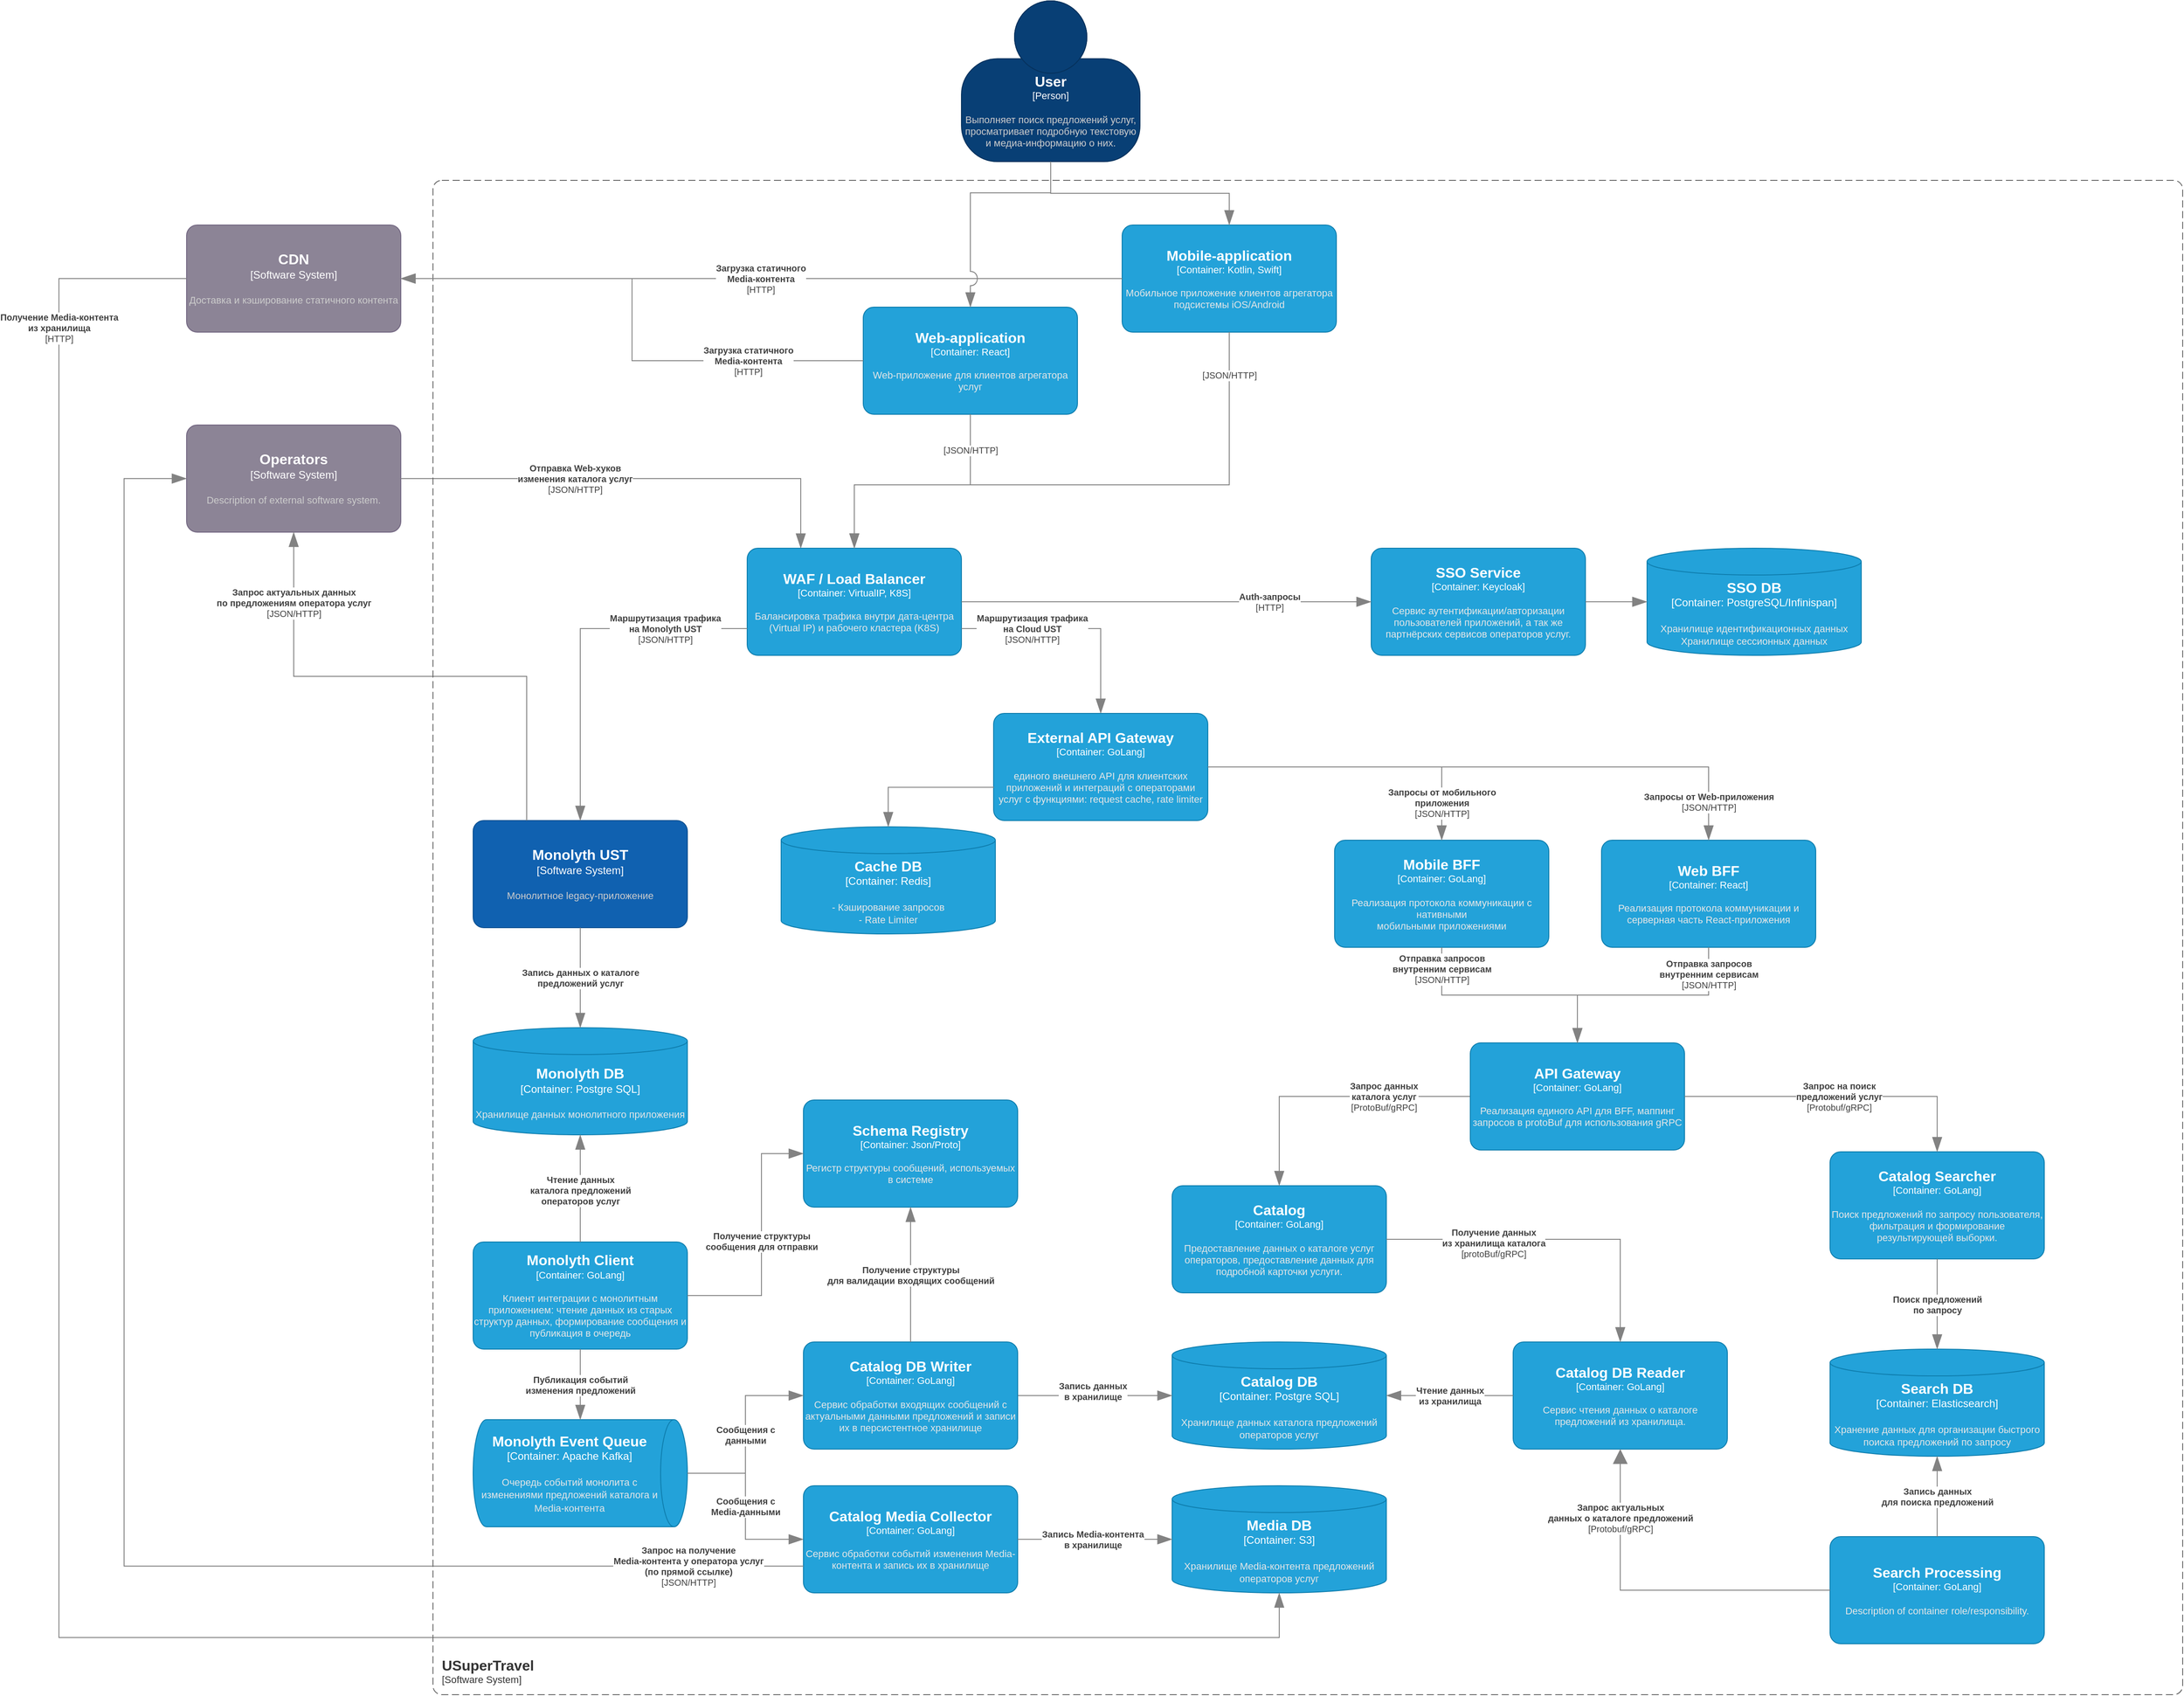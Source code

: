 <mxfile>
    <diagram id="whsvw9BAwa8M8qadcSOC" name="Страница 1">
        <mxGraphModel dx="2598" dy="2382" grid="0" gridSize="10" guides="1" tooltips="1" connect="1" arrows="1" fold="1" page="0" pageScale="1" pageWidth="827" pageHeight="1169" math="0" shadow="0">
            <root>
                <mxCell id="0"/>
                <mxCell id="1" parent="0"/>
                <object placeholders="1" c4Name="Monolyth UST" c4Type="Software System" c4Description="Монолитное legacy-приложение" label="&lt;font style=&quot;font-size: 16px&quot;&gt;&lt;b&gt;%c4Name%&lt;/b&gt;&lt;/font&gt;&lt;div&gt;[%c4Type%]&lt;/div&gt;&lt;br&gt;&lt;div&gt;&lt;font style=&quot;font-size: 11px&quot;&gt;&lt;font color=&quot;#cccccc&quot;&gt;%c4Description%&lt;/font&gt;&lt;/div&gt;" id="2">
                    <mxCell style="rounded=1;whiteSpace=wrap;html=1;labelBackgroundColor=none;fillColor=#1061B0;fontColor=#ffffff;align=center;arcSize=10;strokeColor=#0D5091;metaEdit=1;resizable=0;points=[[0.25,0,0],[0.5,0,0],[0.75,0,0],[1,0.25,0],[1,0.5,0],[1,0.75,0],[0.75,1,0],[0.5,1,0],[0.25,1,0],[0,0.75,0],[0,0.5,0],[0,0.25,0]];" parent="1" vertex="1">
                        <mxGeometry x="143" y="195" width="240" height="120" as="geometry"/>
                    </mxCell>
                </object>
                <object placeholders="1" c4Type="Monolyth DB" c4Container="Container" c4Technology="Postgre SQL" c4Description="Хранилище данных монолитного приложения" label="&lt;font style=&quot;font-size: 16px&quot;&gt;&lt;b&gt;%c4Type%&lt;/b&gt;&lt;/font&gt;&lt;div&gt;[%c4Container%:&amp;nbsp;%c4Technology%]&lt;/div&gt;&lt;br&gt;&lt;div&gt;&lt;font style=&quot;font-size: 11px&quot;&gt;&lt;font color=&quot;#E6E6E6&quot;&gt;%c4Description%&lt;/font&gt;&lt;/div&gt;" id="3">
                    <mxCell style="shape=cylinder3;size=15;whiteSpace=wrap;html=1;boundedLbl=1;rounded=0;labelBackgroundColor=none;fillColor=#23A2D9;fontSize=12;fontColor=#ffffff;align=center;strokeColor=#0E7DAD;metaEdit=1;points=[[0.5,0,0],[1,0.25,0],[1,0.5,0],[1,0.75,0],[0.5,1,0],[0,0.75,0],[0,0.5,0],[0,0.25,0]];resizable=0;" parent="1" vertex="1">
                        <mxGeometry x="143" y="427" width="240" height="120" as="geometry"/>
                    </mxCell>
                </object>
                <object placeholders="1" c4Name="Operators" c4Type="Software System" c4Description="Description of external software system." label="&lt;font style=&quot;font-size: 16px&quot;&gt;&lt;b&gt;%c4Name%&lt;/b&gt;&lt;/font&gt;&lt;div&gt;[%c4Type%]&lt;/div&gt;&lt;br&gt;&lt;div&gt;&lt;font style=&quot;font-size: 11px&quot;&gt;&lt;font color=&quot;#cccccc&quot;&gt;%c4Description%&lt;/font&gt;&lt;/div&gt;" id="4">
                    <mxCell style="rounded=1;whiteSpace=wrap;html=1;labelBackgroundColor=none;fillColor=#8C8496;fontColor=#ffffff;align=center;arcSize=10;strokeColor=#736782;metaEdit=1;resizable=0;points=[[0.25,0,0],[0.5,0,0],[0.75,0,0],[1,0.25,0],[1,0.5,0],[1,0.75,0],[0.75,1,0],[0.5,1,0],[0.25,1,0],[0,0.75,0],[0,0.5,0],[0,0.25,0]];" parent="1" vertex="1">
                        <mxGeometry x="-178" y="-248" width="240" height="120" as="geometry"/>
                    </mxCell>
                </object>
                <object placeholders="1" c4Type="Relationship" c4Technology="JSON/HTTP" c4Description="Запрос актуальных данных&#10;по предложениям оператора услуг" label="&lt;div style=&quot;text-align: left&quot;&gt;&lt;div style=&quot;text-align: center&quot;&gt;&lt;b&gt;%c4Description%&lt;/b&gt;&lt;/div&gt;&lt;div style=&quot;text-align: center&quot;&gt;[%c4Technology%]&lt;/div&gt;&lt;/div&gt;" id="5">
                    <mxCell style="endArrow=blockThin;html=1;fontSize=10;fontColor=#404040;strokeWidth=1;endFill=1;strokeColor=#828282;elbow=vertical;metaEdit=1;endSize=14;startSize=14;jumpStyle=arc;jumpSize=16;rounded=0;edgeStyle=orthogonalEdgeStyle;exitX=0.25;exitY=0;exitDx=0;exitDy=0;exitPerimeter=0;" parent="1" source="2" target="4" edge="1">
                        <mxGeometry x="0.729" width="240" relative="1" as="geometry">
                            <mxPoint x="240" y="-240" as="sourcePoint"/>
                            <mxPoint x="570" y="350" as="targetPoint"/>
                            <mxPoint as="offset"/>
                        </mxGeometry>
                    </mxCell>
                </object>
                <object placeholders="1" c4Type="Relationship" c4Technology="JSON/HTTP" c4Description="Отправка Web-хуков &#10;изменения каталога услуг" label="&lt;div style=&quot;text-align: left&quot;&gt;&lt;div style=&quot;text-align: center&quot;&gt;&lt;b&gt;%c4Description%&lt;/b&gt;&lt;/div&gt;&lt;div style=&quot;text-align: center&quot;&gt;[%c4Technology%]&lt;/div&gt;&lt;/div&gt;" id="6">
                    <mxCell style="endArrow=blockThin;html=1;fontSize=10;fontColor=#404040;strokeWidth=1;endFill=1;strokeColor=#828282;elbow=vertical;metaEdit=1;endSize=14;startSize=14;jumpStyle=arc;jumpSize=16;rounded=0;edgeStyle=orthogonalEdgeStyle;entryX=0.25;entryY=0;entryDx=0;entryDy=0;entryPerimeter=0;" parent="1" source="4" target="12" edge="1">
                        <mxGeometry x="-0.26" width="240" relative="1" as="geometry">
                            <mxPoint x="330" y="350" as="sourcePoint"/>
                            <mxPoint x="570" y="350" as="targetPoint"/>
                            <mxPoint as="offset"/>
                        </mxGeometry>
                    </mxCell>
                </object>
                <object placeholders="1" c4Name="Catalog" c4Type="Container" c4Technology="GoLang" c4Description="Предоставление данных о каталоге услуг операторов, предоставление данных для подробной карточки услуги." label="&lt;font style=&quot;font-size: 16px&quot;&gt;&lt;b&gt;%c4Name%&lt;/b&gt;&lt;/font&gt;&lt;div&gt;[%c4Type%: %c4Technology%]&lt;/div&gt;&lt;br&gt;&lt;div&gt;&lt;font style=&quot;font-size: 11px&quot;&gt;&lt;font color=&quot;#E6E6E6&quot;&gt;%c4Description%&lt;/font&gt;&lt;/div&gt;" id="8">
                    <mxCell style="rounded=1;whiteSpace=wrap;html=1;fontSize=11;labelBackgroundColor=none;fillColor=#23A2D9;fontColor=#ffffff;align=center;arcSize=10;strokeColor=#0E7DAD;metaEdit=1;resizable=0;points=[[0.25,0,0],[0.5,0,0],[0.75,0,0],[1,0.25,0],[1,0.5,0],[1,0.75,0],[0.75,1,0],[0.5,1,0],[0.25,1,0],[0,0.75,0],[0,0.5,0],[0,0.25,0]];" parent="1" vertex="1">
                        <mxGeometry x="926" y="604" width="240" height="120" as="geometry"/>
                    </mxCell>
                </object>
                <object placeholders="1" c4Type="Catalog DB" c4Container="Container" c4Technology="Postgre SQL" c4Description="Хранилище данных каталога предложений операторов услуг" label="&lt;font style=&quot;font-size: 16px&quot;&gt;&lt;b&gt;%c4Type%&lt;/b&gt;&lt;/font&gt;&lt;div&gt;[%c4Container%:&amp;nbsp;%c4Technology%]&lt;/div&gt;&lt;br&gt;&lt;div&gt;&lt;font style=&quot;font-size: 11px&quot;&gt;&lt;font color=&quot;#E6E6E6&quot;&gt;%c4Description%&lt;/font&gt;&lt;/div&gt;" id="10">
                    <mxCell style="shape=cylinder3;size=15;whiteSpace=wrap;html=1;boundedLbl=1;rounded=0;labelBackgroundColor=none;fillColor=#23A2D9;fontSize=12;fontColor=#ffffff;align=center;strokeColor=#0E7DAD;metaEdit=1;points=[[0.5,0,0],[1,0.25,0],[1,0.5,0],[1,0.75,0],[0.5,1,0],[0,0.75,0],[0,0.5,0],[0,0.25,0]];resizable=0;" parent="1" vertex="1">
                        <mxGeometry x="926" y="779" width="240" height="120" as="geometry"/>
                    </mxCell>
                </object>
                <object placeholders="1" c4Name="User" c4Type="Person" c4Description="Выполняет поиск предложений услуг, просматривает подробную текстовую и медиа-информацию о них." label="&lt;font style=&quot;font-size: 16px&quot;&gt;&lt;b&gt;%c4Name%&lt;/b&gt;&lt;/font&gt;&lt;div&gt;[%c4Type%]&lt;/div&gt;&lt;br&gt;&lt;div&gt;&lt;font style=&quot;font-size: 11px&quot;&gt;&lt;font color=&quot;#cccccc&quot;&gt;%c4Description%&lt;/font&gt;&lt;/div&gt;" id="11">
                    <mxCell style="html=1;fontSize=11;dashed=0;whiteSpace=wrap;fillColor=#083F75;strokeColor=#06315C;fontColor=#ffffff;shape=mxgraph.c4.person2;align=center;metaEdit=1;points=[[0.5,0,0],[1,0.5,0],[1,0.75,0],[0.75,1,0],[0.5,1,0],[0.25,1,0],[0,0.75,0],[0,0.5,0]];resizable=0;" parent="1" vertex="1">
                        <mxGeometry x="690" y="-723" width="200" height="180" as="geometry"/>
                    </mxCell>
                </object>
                <object placeholders="1" c4Name="WAF / Load Balancer" c4Type="Container" c4Technology="VirtualIP, K8S" c4Description="Балансировка трафика внутри дата-центра (Virtual IP) и рабочего кластера (K8S)" label="&lt;font style=&quot;font-size: 16px&quot;&gt;&lt;b&gt;%c4Name%&lt;/b&gt;&lt;/font&gt;&lt;div&gt;[%c4Type%: %c4Technology%]&lt;/div&gt;&lt;br&gt;&lt;div&gt;&lt;font style=&quot;font-size: 11px&quot;&gt;&lt;font color=&quot;#E6E6E6&quot;&gt;%c4Description%&lt;/font&gt;&lt;/div&gt;" id="12">
                    <mxCell style="rounded=1;whiteSpace=wrap;html=1;fontSize=11;labelBackgroundColor=none;fillColor=#23A2D9;fontColor=#ffffff;align=center;arcSize=10;strokeColor=#0E7DAD;metaEdit=1;resizable=0;points=[[0.25,0,0],[0.5,0,0],[0.75,0,0],[1,0.25,0],[1,0.5,0],[1,0.75,0],[0.75,1,0],[0.5,1,0],[0.25,1,0],[0,0.75,0],[0,0.5,0],[0,0.25,0]];" parent="1" vertex="1">
                        <mxGeometry x="450" y="-110" width="240" height="120" as="geometry"/>
                    </mxCell>
                </object>
                <object placeholders="1" c4Name="Web-application" c4Type="Container" c4Technology="React" c4Description="Web-приложение для клиентов агрегатора услуг" label="&lt;font style=&quot;font-size: 16px&quot;&gt;&lt;b&gt;%c4Name%&lt;/b&gt;&lt;/font&gt;&lt;div&gt;[%c4Type%: %c4Technology%]&lt;/div&gt;&lt;br&gt;&lt;div&gt;&lt;font style=&quot;font-size: 11px&quot;&gt;&lt;font color=&quot;#E6E6E6&quot;&gt;%c4Description%&lt;/font&gt;&lt;/div&gt;" id="13">
                    <mxCell style="rounded=1;whiteSpace=wrap;html=1;fontSize=11;labelBackgroundColor=none;fillColor=#23A2D9;fontColor=#ffffff;align=center;arcSize=10;strokeColor=#0E7DAD;metaEdit=1;resizable=0;points=[[0.25,0,0],[0.5,0,0],[0.75,0,0],[1,0.25,0],[1,0.5,0],[1,0.75,0],[0.75,1,0],[0.5,1,0],[0.25,1,0],[0,0.75,0],[0,0.5,0],[0,0.25,0]];" parent="1" vertex="1">
                        <mxGeometry x="580" y="-380" width="240" height="120" as="geometry"/>
                    </mxCell>
                </object>
                <object placeholders="1" c4Name="Mobile-application" c4Type="Container" c4Technology="Kotlin, Swift" c4Description="Мобильное приложение клиентов агрегатора подсистемы iOS/Android" label="&lt;font style=&quot;font-size: 16px&quot;&gt;&lt;b&gt;%c4Name%&lt;/b&gt;&lt;/font&gt;&lt;div&gt;[%c4Type%: %c4Technology%]&lt;/div&gt;&lt;br&gt;&lt;div&gt;&lt;font style=&quot;font-size: 11px&quot;&gt;&lt;font color=&quot;#E6E6E6&quot;&gt;%c4Description%&lt;/font&gt;&lt;/div&gt;" id="14">
                    <mxCell style="rounded=1;whiteSpace=wrap;html=1;fontSize=11;labelBackgroundColor=none;fillColor=#23A2D9;fontColor=#ffffff;align=center;arcSize=10;strokeColor=#0E7DAD;metaEdit=1;resizable=0;points=[[0.25,0,0],[0.5,0,0],[0.75,0,0],[1,0.25,0],[1,0.5,0],[1,0.75,0],[0.75,1,0],[0.5,1,0],[0.25,1,0],[0,0.75,0],[0,0.5,0],[0,0.25,0]];" parent="1" vertex="1">
                        <mxGeometry x="870" y="-472" width="240" height="120" as="geometry"/>
                    </mxCell>
                </object>
                <object placeholders="1" c4Type="Relationship" c4Technology="JSON/HTTP" c4Description="Маршрутизация трафика&#10;на Monolyth UST" label="&lt;div style=&quot;text-align: left&quot;&gt;&lt;div style=&quot;text-align: center&quot;&gt;&lt;b&gt;%c4Description%&lt;/b&gt;&lt;/div&gt;&lt;div style=&quot;text-align: center&quot;&gt;[%c4Technology%]&lt;/div&gt;&lt;/div&gt;" id="15">
                    <mxCell style="endArrow=blockThin;html=1;fontSize=10;fontColor=#404040;strokeWidth=1;endFill=1;strokeColor=#828282;elbow=vertical;metaEdit=1;endSize=14;startSize=14;jumpStyle=arc;jumpSize=16;rounded=0;edgeStyle=orthogonalEdgeStyle;exitX=0;exitY=0.75;exitDx=0;exitDy=0;exitPerimeter=0;" parent="1" source="12" target="2" edge="1">
                        <mxGeometry x="-0.542" width="240" relative="1" as="geometry">
                            <mxPoint x="590" y="170" as="sourcePoint"/>
                            <mxPoint x="43" y="225" as="targetPoint"/>
                            <mxPoint as="offset"/>
                        </mxGeometry>
                    </mxCell>
                </object>
                <object placeholders="1" c4Type="Relationship" c4Technology="ProtoBuf/gRPC" c4Description="Запрос данных&#10;каталога услуг" label="&lt;div style=&quot;text-align: left&quot;&gt;&lt;div style=&quot;text-align: center&quot;&gt;&lt;b&gt;%c4Description%&lt;/b&gt;&lt;/div&gt;&lt;div style=&quot;text-align: center&quot;&gt;[%c4Technology%]&lt;/div&gt;&lt;/div&gt;" id="17">
                    <mxCell style="endArrow=blockThin;html=1;fontSize=10;fontColor=#404040;strokeWidth=1;endFill=1;strokeColor=#828282;elbow=vertical;metaEdit=1;endSize=14;startSize=14;jumpStyle=arc;jumpSize=16;rounded=0;edgeStyle=orthogonalEdgeStyle;" parent="1" source="28" target="8" edge="1">
                        <mxGeometry x="-0.382" width="240" relative="1" as="geometry">
                            <mxPoint x="704" y="168" as="sourcePoint"/>
                            <mxPoint x="944" y="168" as="targetPoint"/>
                            <mxPoint as="offset"/>
                        </mxGeometry>
                    </mxCell>
                </object>
                <object placeholders="1" c4Type="Relationship" c4Technology="JSON/HTTP" c4Description="" label="&lt;div style=&quot;text-align: left&quot;&gt;&lt;div style=&quot;text-align: center&quot;&gt;&lt;b&gt;%c4Description%&lt;/b&gt;&lt;/div&gt;&lt;div style=&quot;text-align: center&quot;&gt;[%c4Technology%]&lt;/div&gt;&lt;/div&gt;" id="18">
                    <mxCell style="endArrow=blockThin;html=1;fontSize=10;fontColor=#404040;strokeWidth=1;endFill=1;strokeColor=#828282;elbow=vertical;metaEdit=1;endSize=14;startSize=14;jumpStyle=arc;jumpSize=16;rounded=0;edgeStyle=orthogonalEdgeStyle;exitX=0.5;exitY=1;exitDx=0;exitDy=0;exitPerimeter=0;entryX=0.5;entryY=0;entryDx=0;entryDy=0;entryPerimeter=0;" parent="1" source="13" target="12" edge="1">
                        <mxGeometry x="-0.714" width="240" relative="1" as="geometry">
                            <mxPoint x="550" y="190" as="sourcePoint"/>
                            <mxPoint x="790" y="190" as="targetPoint"/>
                            <mxPoint as="offset"/>
                            <Array as="points">
                                <mxPoint x="700" y="-181"/>
                                <mxPoint x="570" y="-181"/>
                            </Array>
                        </mxGeometry>
                    </mxCell>
                </object>
                <object placeholders="1" c4Type="Relationship" c4Technology="JSON/HTTP" c4Description="" label="&lt;div style=&quot;text-align: left&quot;&gt;&lt;div style=&quot;text-align: center&quot;&gt;&lt;b&gt;%c4Description%&lt;/b&gt;&lt;/div&gt;&lt;div style=&quot;text-align: center&quot;&gt;[%c4Technology%]&lt;/div&gt;&lt;/div&gt;" id="19">
                    <mxCell style="endArrow=blockThin;html=1;fontSize=10;fontColor=#404040;strokeWidth=1;endFill=1;strokeColor=#828282;elbow=vertical;metaEdit=1;endSize=14;startSize=14;jumpStyle=arc;jumpSize=16;rounded=0;edgeStyle=orthogonalEdgeStyle;entryX=0.5;entryY=0;entryDx=0;entryDy=0;entryPerimeter=0;exitX=0.5;exitY=1;exitDx=0;exitDy=0;exitPerimeter=0;" parent="1" source="14" target="12" edge="1">
                        <mxGeometry x="-0.857" width="240" relative="1" as="geometry">
                            <mxPoint x="860" y="-10" as="sourcePoint"/>
                            <mxPoint x="790" y="190" as="targetPoint"/>
                            <mxPoint as="offset"/>
                            <Array as="points">
                                <mxPoint x="990" y="-181"/>
                                <mxPoint x="570" y="-181"/>
                            </Array>
                        </mxGeometry>
                    </mxCell>
                </object>
                <object placeholders="1" c4Name="Monolyth Client" c4Type="Container" c4Technology="GoLang" c4Description="Клиент интеграции с монолитным приложением: чтение данных из старых структур данных, формирование сообщения и публикация в очередь" label="&lt;font style=&quot;font-size: 16px&quot;&gt;&lt;b&gt;%c4Name%&lt;/b&gt;&lt;/font&gt;&lt;div&gt;[%c4Type%: %c4Technology%]&lt;/div&gt;&lt;br&gt;&lt;div&gt;&lt;font style=&quot;font-size: 11px&quot;&gt;&lt;font color=&quot;#E6E6E6&quot;&gt;%c4Description%&lt;/font&gt;&lt;/div&gt;" id="20">
                    <mxCell style="rounded=1;whiteSpace=wrap;html=1;fontSize=11;labelBackgroundColor=none;fillColor=#23A2D9;fontColor=#ffffff;align=center;arcSize=10;strokeColor=#0E7DAD;metaEdit=1;resizable=0;points=[[0.25,0,0],[0.5,0,0],[0.75,0,0],[1,0.25,0],[1,0.5,0],[1,0.75,0],[0.75,1,0],[0.5,1,0],[0.25,1,0],[0,0.75,0],[0,0.5,0],[0,0.25,0]];" parent="1" vertex="1">
                        <mxGeometry x="143" y="667" width="240" height="120" as="geometry"/>
                    </mxCell>
                </object>
                <object placeholders="1" c4Type="Relationship" c4Description="Запись данных&#10;в хранилище" label="&lt;div style=&quot;text-align: left&quot;&gt;&lt;div style=&quot;text-align: center&quot;&gt;&lt;b&gt;%c4Description%&lt;/b&gt;&lt;/div&gt;" id="21">
                    <mxCell style="endArrow=blockThin;html=1;fontSize=10;fontColor=#404040;strokeWidth=1;endFill=1;strokeColor=#828282;elbow=vertical;metaEdit=1;endSize=14;startSize=14;jumpStyle=arc;jumpSize=16;rounded=0;edgeStyle=orthogonalEdgeStyle;startArrow=none;" parent="1" source="39" target="10" edge="1">
                        <mxGeometry x="-0.029" y="5" width="240" relative="1" as="geometry">
                            <mxPoint x="661" y="839" as="sourcePoint"/>
                            <mxPoint x="826" y="546" as="targetPoint"/>
                            <Array as="points"/>
                            <mxPoint as="offset"/>
                        </mxGeometry>
                    </mxCell>
                </object>
                <object placeholders="1" c4Type="Relationship" c4Description="Чтение данных&#10;каталога предложений&#10;операторов услуг" label="&lt;div style=&quot;text-align: left&quot;&gt;&lt;div style=&quot;text-align: center&quot;&gt;&lt;b&gt;%c4Description%&lt;/b&gt;&lt;/div&gt;" id="22">
                    <mxCell style="endArrow=blockThin;html=1;fontSize=10;fontColor=#404040;strokeWidth=1;endFill=1;strokeColor=#828282;elbow=vertical;metaEdit=1;endSize=14;startSize=14;jumpStyle=arc;jumpSize=16;rounded=0;edgeStyle=orthogonalEdgeStyle;exitX=0.5;exitY=0;exitDx=0;exitDy=0;exitPerimeter=0;entryX=0.5;entryY=1;entryDx=0;entryDy=0;entryPerimeter=0;" parent="1" source="20" target="3" edge="1">
                        <mxGeometry x="-0.033" width="240" relative="1" as="geometry">
                            <mxPoint x="499" y="544" as="sourcePoint"/>
                            <mxPoint x="301" y="688" as="targetPoint"/>
                            <mxPoint as="offset"/>
                        </mxGeometry>
                    </mxCell>
                </object>
                <object placeholders="1" c4Type="Relationship" c4Description="Запись данных о каталоге&#10;предложений услуг" label="&lt;div style=&quot;text-align: left&quot;&gt;&lt;div style=&quot;text-align: center&quot;&gt;&lt;b&gt;%c4Description%&lt;/b&gt;&lt;/div&gt;" id="23">
                    <mxCell style="endArrow=blockThin;html=1;fontSize=10;fontColor=#404040;strokeWidth=1;endFill=1;strokeColor=#828282;elbow=vertical;metaEdit=1;endSize=14;startSize=14;jumpStyle=arc;jumpSize=16;rounded=0;edgeStyle=orthogonalEdgeStyle;exitX=0.5;exitY=1;exitDx=0;exitDy=0;exitPerimeter=0;entryX=0.5;entryY=0;entryDx=0;entryDy=0;entryPerimeter=0;" parent="1" source="2" target="3" edge="1">
                        <mxGeometry width="240" relative="1" as="geometry">
                            <mxPoint x="551" y="544" as="sourcePoint"/>
                            <mxPoint x="791" y="544" as="targetPoint"/>
                        </mxGeometry>
                    </mxCell>
                </object>
                <object placeholders="1" c4Name="Catalog Searcher" c4Type="Container" c4Technology="GoLang" c4Description="Поиск предложений по запросу пользователя, фильтрация и формирование результирующей выборки." label="&lt;font style=&quot;font-size: 16px&quot;&gt;&lt;b&gt;%c4Name%&lt;/b&gt;&lt;/font&gt;&lt;div&gt;[%c4Type%: %c4Technology%]&lt;/div&gt;&lt;br&gt;&lt;div&gt;&lt;font style=&quot;font-size: 11px&quot;&gt;&lt;font color=&quot;#E6E6E6&quot;&gt;%c4Description%&lt;/font&gt;&lt;/div&gt;" id="25">
                    <mxCell style="rounded=1;whiteSpace=wrap;html=1;fontSize=11;labelBackgroundColor=none;fillColor=#23A2D9;fontColor=#ffffff;align=center;arcSize=10;strokeColor=#0E7DAD;metaEdit=1;resizable=0;points=[[0.25,0,0],[0.5,0,0],[0.75,0,0],[1,0.25,0],[1,0.5,0],[1,0.75,0],[0.75,1,0],[0.5,1,0],[0.25,1,0],[0,0.75,0],[0,0.5,0],[0,0.25,0]];" parent="1" vertex="1">
                        <mxGeometry x="1663" y="566" width="240" height="120" as="geometry"/>
                    </mxCell>
                </object>
                <object placeholders="1" c4Name="Mobile BFF" c4Type="Container" c4Technology="GoLang" c4Description="Реализация протокола коммуникации с нативными &#10;мобильными приложениями" label="&lt;font style=&quot;font-size: 16px&quot;&gt;&lt;b&gt;%c4Name%&lt;/b&gt;&lt;/font&gt;&lt;div&gt;[%c4Type%: %c4Technology%]&lt;/div&gt;&lt;br&gt;&lt;div&gt;&lt;font style=&quot;font-size: 11px&quot;&gt;&lt;font color=&quot;#E6E6E6&quot;&gt;%c4Description%&lt;/font&gt;&lt;/div&gt;" id="26">
                    <mxCell style="rounded=1;whiteSpace=wrap;html=1;fontSize=11;labelBackgroundColor=none;fillColor=#23A2D9;fontColor=#ffffff;align=center;arcSize=10;strokeColor=#0E7DAD;metaEdit=1;resizable=0;points=[[0.25,0,0],[0.5,0,0],[0.75,0,0],[1,0.25,0],[1,0.5,0],[1,0.75,0],[0.75,1,0],[0.5,1,0],[0.25,1,0],[0,0.75,0],[0,0.5,0],[0,0.25,0]];" parent="1" vertex="1">
                        <mxGeometry x="1108" y="217" width="240" height="120" as="geometry"/>
                    </mxCell>
                </object>
                <object placeholders="1" c4Name="Web BFF" c4Type="Container" c4Technology="React" c4Description="Реализация протокола коммуникации и серверная часть React-приложения" label="&lt;font style=&quot;font-size: 16px&quot;&gt;&lt;b&gt;%c4Name%&lt;/b&gt;&lt;/font&gt;&lt;div&gt;[%c4Type%: %c4Technology%]&lt;/div&gt;&lt;br&gt;&lt;div&gt;&lt;font style=&quot;font-size: 11px&quot;&gt;&lt;font color=&quot;#E6E6E6&quot;&gt;%c4Description%&lt;/font&gt;&lt;/div&gt;" id="27">
                    <mxCell style="rounded=1;whiteSpace=wrap;html=1;fontSize=11;labelBackgroundColor=none;fillColor=#23A2D9;fontColor=#ffffff;align=center;arcSize=10;strokeColor=#0E7DAD;metaEdit=1;resizable=0;points=[[0.25,0,0],[0.5,0,0],[0.75,0,0],[1,0.25,0],[1,0.5,0],[1,0.75,0],[0.75,1,0],[0.5,1,0],[0.25,1,0],[0,0.75,0],[0,0.5,0],[0,0.25,0]];" parent="1" vertex="1">
                        <mxGeometry x="1407" y="217" width="240" height="120" as="geometry"/>
                    </mxCell>
                </object>
                <object placeholders="1" c4Name="API Gateway" c4Type="Container" c4Technology="GoLang" c4Description="Реализация единого API для BFF, маппинг запросов в protoBuf для использования gRPC" label="&lt;font style=&quot;font-size: 16px&quot;&gt;&lt;b&gt;%c4Name%&lt;/b&gt;&lt;/font&gt;&lt;div&gt;[%c4Type%: %c4Technology%]&lt;/div&gt;&lt;br&gt;&lt;div&gt;&lt;font style=&quot;font-size: 11px&quot;&gt;&lt;font color=&quot;#E6E6E6&quot;&gt;%c4Description%&lt;/font&gt;&lt;/div&gt;" id="28">
                    <mxCell style="rounded=1;whiteSpace=wrap;html=1;fontSize=11;labelBackgroundColor=none;fillColor=#23A2D9;fontColor=#ffffff;align=center;arcSize=10;strokeColor=#0E7DAD;metaEdit=1;resizable=0;points=[[0.25,0,0],[0.5,0,0],[0.75,0,0],[1,0.25,0],[1,0.5,0],[1,0.75,0],[0.75,1,0],[0.5,1,0],[0.25,1,0],[0,0.75,0],[0,0.5,0],[0,0.25,0]];" parent="1" vertex="1">
                        <mxGeometry x="1260" y="444" width="240" height="120" as="geometry"/>
                    </mxCell>
                </object>
                <object placeholders="1" c4Type="Relationship" c4Technology="JSON/HTTP" c4Description="Маршрутизация трафика&#10;на Cloud UST " label="&lt;div style=&quot;text-align: left&quot;&gt;&lt;div style=&quot;text-align: center&quot;&gt;&lt;b&gt;%c4Description%&lt;/b&gt;&lt;/div&gt;&lt;div style=&quot;text-align: center&quot;&gt;[%c4Technology%]&lt;/div&gt;&lt;/div&gt;" id="31">
                    <mxCell style="endArrow=blockThin;html=1;fontSize=10;fontColor=#404040;strokeWidth=1;endFill=1;strokeColor=#828282;elbow=vertical;metaEdit=1;endSize=14;startSize=14;jumpStyle=arc;jumpSize=16;rounded=0;edgeStyle=orthogonalEdgeStyle;exitX=1;exitY=0.75;exitDx=0;exitDy=0;exitPerimeter=0;entryX=0.5;entryY=0;entryDx=0;entryDy=0;entryPerimeter=0;" parent="1" source="12" target="60" edge="1">
                        <mxGeometry x="-0.37" width="240" relative="1" as="geometry">
                            <mxPoint x="520" y="20" as="sourcePoint"/>
                            <mxPoint x="360" y="290" as="targetPoint"/>
                            <mxPoint as="offset"/>
                        </mxGeometry>
                    </mxCell>
                </object>
                <object placeholders="1" c4Type="Media DB" c4Container="Container" c4Technology="S3" c4Description="Хранилище Media-контента предложений операторов услуг" label="&lt;font style=&quot;font-size: 16px&quot;&gt;&lt;b&gt;%c4Type%&lt;/b&gt;&lt;/font&gt;&lt;div&gt;[%c4Container%:&amp;nbsp;%c4Technology%]&lt;/div&gt;&lt;br&gt;&lt;div&gt;&lt;font style=&quot;font-size: 11px&quot;&gt;&lt;font color=&quot;#E6E6E6&quot;&gt;%c4Description%&lt;/font&gt;&lt;/div&gt;" id="32">
                    <mxCell style="shape=cylinder3;size=15;whiteSpace=wrap;html=1;boundedLbl=1;rounded=0;labelBackgroundColor=none;fillColor=#23A2D9;fontSize=12;fontColor=#ffffff;align=center;strokeColor=#0E7DAD;metaEdit=1;points=[[0.5,0,0],[1,0.25,0],[1,0.5,0],[1,0.75,0],[0.5,1,0],[0,0.75,0],[0,0.5,0],[0,0.25,0]];resizable=0;" parent="1" vertex="1">
                        <mxGeometry x="926" y="940" width="240" height="120" as="geometry"/>
                    </mxCell>
                </object>
                <object placeholders="1" c4Name="CDN" c4Type="Software System" c4Description="Доставка и кэширование статичного контента" label="&lt;font style=&quot;font-size: 16px&quot;&gt;&lt;b&gt;%c4Name%&lt;/b&gt;&lt;/font&gt;&lt;div&gt;[%c4Type%]&lt;/div&gt;&lt;br&gt;&lt;div&gt;&lt;font style=&quot;font-size: 11px&quot;&gt;&lt;font color=&quot;#cccccc&quot;&gt;%c4Description%&lt;/font&gt;&lt;/div&gt;" id="34">
                    <mxCell style="rounded=1;whiteSpace=wrap;html=1;labelBackgroundColor=none;fillColor=#8C8496;fontColor=#ffffff;align=center;arcSize=10;strokeColor=#736782;metaEdit=1;resizable=0;points=[[0.25,0,0],[0.5,0,0],[0.75,0,0],[1,0.25,0],[1,0.5,0],[1,0.75,0],[0.75,1,0],[0.5,1,0],[0.25,1,0],[0,0.75,0],[0,0.5,0],[0,0.25,0]];" parent="1" vertex="1">
                        <mxGeometry x="-178" y="-472" width="240" height="120" as="geometry"/>
                    </mxCell>
                </object>
                <object placeholders="1" c4Type="Relationship" c4Technology="HTTP" c4Description="Получение Media-контента&#10;из хранилища" label="&lt;div style=&quot;text-align: left&quot;&gt;&lt;div style=&quot;text-align: center&quot;&gt;&lt;b&gt;%c4Description%&lt;/b&gt;&lt;/div&gt;&lt;div style=&quot;text-align: center&quot;&gt;[%c4Technology%]&lt;/div&gt;&lt;/div&gt;" id="35">
                    <mxCell style="endArrow=blockThin;html=1;fontSize=10;fontColor=#404040;strokeWidth=1;endFill=1;strokeColor=#828282;elbow=vertical;metaEdit=1;endSize=14;startSize=14;jumpStyle=arc;jumpSize=16;rounded=0;edgeStyle=orthogonalEdgeStyle;entryX=0.5;entryY=1;entryDx=0;entryDy=0;entryPerimeter=0;" parent="1" source="34" target="32" edge="1">
                        <mxGeometry x="-0.871" width="240" relative="1" as="geometry">
                            <mxPoint x="638" y="398" as="sourcePoint"/>
                            <mxPoint x="878" y="398" as="targetPoint"/>
                            <Array as="points">
                                <mxPoint x="-321" y="-412"/>
                                <mxPoint x="-321" y="1110"/>
                                <mxPoint x="1046" y="1110"/>
                            </Array>
                            <mxPoint y="-1" as="offset"/>
                        </mxGeometry>
                    </mxCell>
                </object>
                <object placeholders="1" c4Type="Monolyth Event Queue" c4Container="Container" c4Technology="Apache Kafka" c4Description="Очередь событий монолита с изменениями предложений каталога и Media-контента" label="&lt;font style=&quot;font-size: 16px&quot;&gt;&lt;b&gt;%c4Type%&lt;/b&gt;&lt;/font&gt;&lt;div&gt;[%c4Container%:&amp;nbsp;%c4Technology%]&lt;/div&gt;&lt;br&gt;&lt;div&gt;&lt;font style=&quot;font-size: 11px&quot;&gt;&lt;font color=&quot;#E6E6E6&quot;&gt;%c4Description%&lt;/font&gt;&lt;/div&gt;" id="36">
                    <mxCell style="shape=cylinder3;size=15;direction=south;whiteSpace=wrap;html=1;boundedLbl=1;rounded=0;labelBackgroundColor=none;fillColor=#23A2D9;fontSize=12;fontColor=#ffffff;align=center;strokeColor=#0E7DAD;metaEdit=1;points=[[0.5,0,0],[1,0.25,0],[1,0.5,0],[1,0.75,0],[0.5,1,0],[0,0.75,0],[0,0.5,0],[0,0.25,0]];resizable=0;" parent="1" vertex="1">
                        <mxGeometry x="143" y="866" width="240" height="120" as="geometry"/>
                    </mxCell>
                </object>
                <object placeholders="1" c4Type="Relationship" c4Description="Сообщения с &#10;Media-данными" label="&lt;div style=&quot;text-align: left&quot;&gt;&lt;div style=&quot;text-align: center&quot;&gt;&lt;b&gt;%c4Description%&lt;/b&gt;&lt;/div&gt;" id="37">
                    <mxCell style="endArrow=blockThin;html=1;fontSize=10;fontColor=#404040;strokeWidth=1;endFill=1;strokeColor=#828282;elbow=vertical;metaEdit=1;endSize=14;startSize=14;jumpStyle=arc;jumpSize=16;rounded=0;edgeStyle=orthogonalEdgeStyle;" parent="1" source="36" target="41" edge="1">
                        <mxGeometry width="240" relative="1" as="geometry">
                            <mxPoint x="567" y="936" as="sourcePoint"/>
                            <mxPoint x="698" y="1178" as="targetPoint"/>
                        </mxGeometry>
                    </mxCell>
                </object>
                <object placeholders="1" c4Type="Relationship" c4Description="Публикация событий&#10;изменения предложений" label="&lt;div style=&quot;text-align: left&quot;&gt;&lt;div style=&quot;text-align: center&quot;&gt;&lt;b&gt;%c4Description%&lt;/b&gt;&lt;/div&gt;" id="38">
                    <mxCell style="endArrow=blockThin;html=1;fontSize=10;fontColor=#404040;strokeWidth=1;endFill=1;strokeColor=#828282;elbow=vertical;metaEdit=1;endSize=14;startSize=14;jumpStyle=arc;jumpSize=16;rounded=0;edgeStyle=orthogonalEdgeStyle;exitX=0.5;exitY=1;exitDx=0;exitDy=0;exitPerimeter=0;" parent="1" source="20" target="36" edge="1">
                        <mxGeometry width="240" relative="1" as="geometry">
                            <mxPoint x="429" y="890" as="sourcePoint"/>
                            <mxPoint x="669" y="890" as="targetPoint"/>
                        </mxGeometry>
                    </mxCell>
                </object>
                <object placeholders="1" c4Name="Catalog DB Writer" c4Type="Container" c4Technology="GoLang" c4Description="Сервис обработки входящих сообщений с актуальными данными предложений и записи их в персистентное хранилище" label="&lt;font style=&quot;font-size: 16px&quot;&gt;&lt;b&gt;%c4Name%&lt;/b&gt;&lt;/font&gt;&lt;div&gt;[%c4Type%: %c4Technology%]&lt;/div&gt;&lt;br&gt;&lt;div&gt;&lt;font style=&quot;font-size: 11px&quot;&gt;&lt;font color=&quot;#E6E6E6&quot;&gt;%c4Description%&lt;/font&gt;&lt;/div&gt;" id="39">
                    <mxCell style="rounded=1;whiteSpace=wrap;html=1;fontSize=11;labelBackgroundColor=none;fillColor=#23A2D9;fontColor=#ffffff;align=center;arcSize=10;strokeColor=#0E7DAD;metaEdit=1;resizable=0;points=[[0.25,0,0],[0.5,0,0],[0.75,0,0],[1,0.25,0],[1,0.5,0],[1,0.75,0],[0.75,1,0],[0.5,1,0],[0.25,1,0],[0,0.75,0],[0,0.5,0],[0,0.25,0]];" parent="1" vertex="1">
                        <mxGeometry x="513" y="779" width="240" height="120" as="geometry"/>
                    </mxCell>
                </object>
                <object placeholders="1" c4Name="Catalog Media Collector" c4Type="Container" c4Technology="GoLang" c4Description="Сервис обработки событий изменения Media-контента и запись их в хранилище" label="&lt;font style=&quot;font-size: 16px&quot;&gt;&lt;b&gt;%c4Name%&lt;/b&gt;&lt;/font&gt;&lt;div&gt;[%c4Type%: %c4Technology%]&lt;/div&gt;&lt;br&gt;&lt;div&gt;&lt;font style=&quot;font-size: 11px&quot;&gt;&lt;font color=&quot;#E6E6E6&quot;&gt;%c4Description%&lt;/font&gt;&lt;/div&gt;" id="41">
                    <mxCell style="rounded=1;whiteSpace=wrap;html=1;fontSize=11;labelBackgroundColor=none;fillColor=#23A2D9;fontColor=#ffffff;align=center;arcSize=10;strokeColor=#0E7DAD;metaEdit=1;resizable=0;points=[[0.25,0,0],[0.5,0,0],[0.75,0,0],[1,0.25,0],[1,0.5,0],[1,0.75,0],[0.75,1,0],[0.5,1,0],[0.25,1,0],[0,0.75,0],[0,0.5,0],[0,0.25,0]];" parent="1" vertex="1">
                        <mxGeometry x="513" y="940" width="240" height="120" as="geometry"/>
                    </mxCell>
                </object>
                <object placeholders="1" c4Type="Relationship" c4Description="Сообщения с &#10;данными" label="&lt;div style=&quot;text-align: left&quot;&gt;&lt;div style=&quot;text-align: center&quot;&gt;&lt;b&gt;%c4Description%&lt;/b&gt;&lt;/div&gt;" id="43">
                    <mxCell style="endArrow=blockThin;html=1;fontSize=10;fontColor=#404040;strokeWidth=1;endFill=1;strokeColor=#828282;elbow=vertical;metaEdit=1;endSize=14;startSize=14;jumpStyle=arc;jumpSize=16;rounded=0;edgeStyle=orthogonalEdgeStyle;" parent="1" source="36" target="39" edge="1">
                        <mxGeometry width="240" relative="1" as="geometry">
                            <mxPoint x="480" y="956" as="sourcePoint"/>
                            <mxPoint x="720" y="956" as="targetPoint"/>
                        </mxGeometry>
                    </mxCell>
                </object>
                <object placeholders="1" c4Type="Relationship" c4Description="Запись Media-контента&#10;в хранилище" label="&lt;div style=&quot;text-align: left&quot;&gt;&lt;div style=&quot;text-align: center&quot;&gt;&lt;b&gt;%c4Description%&lt;/b&gt;&lt;/div&gt;" id="44">
                    <mxCell style="endArrow=blockThin;html=1;fontSize=10;fontColor=#404040;strokeWidth=1;endFill=1;strokeColor=#828282;elbow=vertical;metaEdit=1;endSize=14;startSize=14;jumpStyle=arc;jumpSize=16;rounded=0;edgeStyle=orthogonalEdgeStyle;" parent="1" source="41" target="32" edge="1">
                        <mxGeometry x="-0.03" width="240" relative="1" as="geometry">
                            <mxPoint x="817" y="940" as="sourcePoint"/>
                            <mxPoint x="720" y="956" as="targetPoint"/>
                            <mxPoint as="offset"/>
                        </mxGeometry>
                    </mxCell>
                </object>
                <object placeholders="1" c4Name="Catalog DB Reader" c4Type="Container" c4Technology="GoLang" c4Description="Сервис чтения данных о каталоге предложений из хранилища." label="&lt;font style=&quot;font-size: 16px&quot;&gt;&lt;b&gt;%c4Name%&lt;/b&gt;&lt;/font&gt;&lt;div&gt;[%c4Type%: %c4Technology%]&lt;/div&gt;&lt;br&gt;&lt;div&gt;&lt;font style=&quot;font-size: 11px&quot;&gt;&lt;font color=&quot;#E6E6E6&quot;&gt;%c4Description%&lt;/font&gt;&lt;/div&gt;" id="45">
                    <mxCell style="rounded=1;whiteSpace=wrap;html=1;fontSize=11;labelBackgroundColor=none;fillColor=#23A2D9;fontColor=#ffffff;align=center;arcSize=10;strokeColor=#0E7DAD;metaEdit=1;resizable=0;points=[[0.25,0,0],[0.5,0,0],[0.75,0,0],[1,0.25,0],[1,0.5,0],[1,0.75,0],[0.75,1,0],[0.5,1,0],[0.25,1,0],[0,0.75,0],[0,0.5,0],[0,0.25,0]];" parent="1" vertex="1">
                        <mxGeometry x="1308" y="779" width="240" height="120" as="geometry"/>
                    </mxCell>
                </object>
                <object placeholders="1" c4Type="Relationship" c4Description="Чтение данных&#10;из хранилища" label="&lt;div style=&quot;text-align: left&quot;&gt;&lt;div style=&quot;text-align: center&quot;&gt;&lt;b&gt;%c4Description%&lt;/b&gt;&lt;/div&gt;" id="46">
                    <mxCell style="endArrow=blockThin;html=1;fontSize=10;fontColor=#404040;strokeWidth=1;endFill=1;strokeColor=#828282;elbow=vertical;metaEdit=1;endSize=14;startSize=14;jumpStyle=arc;jumpSize=16;rounded=0;edgeStyle=orthogonalEdgeStyle;" parent="1" source="45" target="10" edge="1">
                        <mxGeometry width="240" relative="1" as="geometry">
                            <mxPoint x="1241" y="969" as="sourcePoint"/>
                            <mxPoint x="1481" y="969" as="targetPoint"/>
                        </mxGeometry>
                    </mxCell>
                </object>
                <object placeholders="1" c4Type="Relationship" c4Technology="protoBuf/gRPC" c4Description="Получение данных &#10;из хранилища каталога" label="&lt;div style=&quot;text-align: left&quot;&gt;&lt;div style=&quot;text-align: center&quot;&gt;&lt;b&gt;%c4Description%&lt;/b&gt;&lt;/div&gt;&lt;div style=&quot;text-align: center&quot;&gt;[%c4Technology%]&lt;/div&gt;&lt;/div&gt;" id="47">
                    <mxCell style="endArrow=blockThin;html=1;fontSize=10;fontColor=#404040;strokeWidth=1;endFill=1;strokeColor=#828282;elbow=vertical;metaEdit=1;endSize=14;startSize=14;jumpStyle=arc;jumpSize=16;rounded=0;edgeStyle=orthogonalEdgeStyle;" parent="1" source="8" target="45" edge="1">
                        <mxGeometry x="-0.367" y="-4" width="240" relative="1" as="geometry">
                            <mxPoint x="1336" y="876" as="sourcePoint"/>
                            <mxPoint x="1576" y="876" as="targetPoint"/>
                            <mxPoint as="offset"/>
                        </mxGeometry>
                    </mxCell>
                </object>
                <object placeholders="1" c4Type="Relationship" c4Technology="Protobuf/gRPC" c4Description="Запрос на поиск&#10;предложений услуг" label="&lt;div style=&quot;text-align: left&quot;&gt;&lt;div style=&quot;text-align: center&quot;&gt;&lt;b&gt;%c4Description%&lt;/b&gt;&lt;/div&gt;&lt;div style=&quot;text-align: center&quot;&gt;[%c4Technology%]&lt;/div&gt;&lt;/div&gt;" id="48">
                    <mxCell style="endArrow=blockThin;html=1;fontSize=10;fontColor=#404040;strokeWidth=1;endFill=1;strokeColor=#828282;elbow=vertical;metaEdit=1;endSize=14;startSize=14;jumpStyle=arc;jumpSize=16;rounded=0;edgeStyle=orthogonalEdgeStyle;" parent="1" source="28" target="25" edge="1">
                        <mxGeometry width="240" relative="1" as="geometry">
                            <mxPoint x="1521" y="840" as="sourcePoint"/>
                            <mxPoint x="1761" y="840" as="targetPoint"/>
                        </mxGeometry>
                    </mxCell>
                </object>
                <object placeholders="1" c4Type="Search DB" c4Container="Container" c4Technology="Elasticsearch" c4Description="Хранение данных для организации быстрого поиска предложений по запросу" label="&lt;font style=&quot;font-size: 16px&quot;&gt;&lt;b&gt;%c4Type%&lt;/b&gt;&lt;/font&gt;&lt;div&gt;[%c4Container%:&amp;nbsp;%c4Technology%]&lt;/div&gt;&lt;br&gt;&lt;div&gt;&lt;font style=&quot;font-size: 11px&quot;&gt;&lt;font color=&quot;#E6E6E6&quot;&gt;%c4Description%&lt;/font&gt;&lt;/div&gt;" id="49">
                    <mxCell style="shape=cylinder3;size=15;whiteSpace=wrap;html=1;boundedLbl=1;rounded=0;labelBackgroundColor=none;fillColor=#23A2D9;fontSize=12;fontColor=#ffffff;align=center;strokeColor=#0E7DAD;metaEdit=1;points=[[0.5,0,0],[1,0.25,0],[1,0.5,0],[1,0.75,0],[0.5,1,0],[0,0.75,0],[0,0.5,0],[0,0.25,0]];resizable=0;" parent="1" vertex="1">
                        <mxGeometry x="1663" y="787" width="240" height="120" as="geometry"/>
                    </mxCell>
                </object>
                <object placeholders="1" c4Type="Relationship" c4Description="Поиск предложений&#10;по запросу" label="&lt;div style=&quot;text-align: left&quot;&gt;&lt;div style=&quot;text-align: center&quot;&gt;&lt;b&gt;%c4Description%&lt;/b&gt;&lt;/div&gt;" id="50">
                    <mxCell style="endArrow=blockThin;html=1;fontSize=10;fontColor=#404040;strokeWidth=1;endFill=1;strokeColor=#828282;elbow=vertical;metaEdit=1;endSize=14;startSize=14;jumpStyle=arc;jumpSize=16;rounded=0;edgeStyle=orthogonalEdgeStyle;exitX=0.5;exitY=1;exitDx=0;exitDy=0;exitPerimeter=0;entryX=0.5;entryY=0;entryDx=0;entryDy=0;entryPerimeter=0;" parent="1" source="25" target="49" edge="1">
                        <mxGeometry width="240" relative="1" as="geometry">
                            <mxPoint x="1466" y="896" as="sourcePoint"/>
                            <mxPoint x="1706" y="896" as="targetPoint"/>
                        </mxGeometry>
                    </mxCell>
                </object>
                <object placeholders="1" c4Name="Search Processing" c4Type="Container" c4Technology="GoLang" c4Description="Description of container role/responsibility." label="&lt;font style=&quot;font-size: 16px&quot;&gt;&lt;b&gt;%c4Name%&lt;/b&gt;&lt;/font&gt;&lt;div&gt;[%c4Type%: %c4Technology%]&lt;/div&gt;&lt;br&gt;&lt;div&gt;&lt;font style=&quot;font-size: 11px&quot;&gt;&lt;font color=&quot;#E6E6E6&quot;&gt;%c4Description%&lt;/font&gt;&lt;/div&gt;" id="51">
                    <mxCell style="rounded=1;whiteSpace=wrap;html=1;fontSize=11;labelBackgroundColor=none;fillColor=#23A2D9;fontColor=#ffffff;align=center;arcSize=10;strokeColor=#0E7DAD;metaEdit=1;resizable=0;points=[[0.25,0,0],[0.5,0,0],[0.75,0,0],[1,0.25,0],[1,0.5,0],[1,0.75,0],[0.75,1,0],[0.5,1,0],[0.25,1,0],[0,0.75,0],[0,0.5,0],[0,0.25,0]];" parent="1" vertex="1">
                        <mxGeometry x="1663" y="997" width="240" height="120" as="geometry"/>
                    </mxCell>
                </object>
                <object placeholders="1" c4Type="Relationship" c4Description="Запись данных&#10;для поиска предложений" label="&lt;div style=&quot;text-align: left&quot;&gt;&lt;div style=&quot;text-align: center&quot;&gt;&lt;b&gt;%c4Description%&lt;/b&gt;&lt;/div&gt;" id="52">
                    <mxCell style="endArrow=blockThin;html=1;fontSize=10;fontColor=#404040;strokeWidth=1;endFill=1;strokeColor=#828282;elbow=vertical;metaEdit=1;endSize=14;startSize=14;jumpStyle=arc;jumpSize=16;rounded=0;edgeStyle=orthogonalEdgeStyle;" parent="1" source="51" target="49" edge="1">
                        <mxGeometry width="240" relative="1" as="geometry">
                            <mxPoint x="1783" y="1020" as="sourcePoint"/>
                            <mxPoint x="1756" y="1076" as="targetPoint"/>
                        </mxGeometry>
                    </mxCell>
                </object>
                <object placeholders="1" c4Type="Relationship" c4Technology="Protobuf/gRPC" c4Description="Запрос актуальных &#10;данных о каталоге предложений" label="&lt;div style=&quot;text-align: left&quot;&gt;&lt;div style=&quot;text-align: center&quot;&gt;&lt;b&gt;%c4Description%&lt;/b&gt;&lt;/div&gt;&lt;div style=&quot;text-align: center&quot;&gt;[%c4Technology%]&lt;/div&gt;&lt;/div&gt;" id="53">
                    <mxCell style="endArrow=none;html=1;fontSize=10;fontColor=#404040;strokeWidth=1;endFill=0;strokeColor=#828282;elbow=vertical;metaEdit=1;endSize=14;startSize=14;jumpStyle=arc;jumpSize=16;rounded=0;edgeStyle=orthogonalEdgeStyle;startArrow=block;startFill=1;" parent="1" source="45" target="51" edge="1">
                        <mxGeometry x="-0.608" width="240" relative="1" as="geometry">
                            <mxPoint x="1368" y="999" as="sourcePoint"/>
                            <mxPoint x="1608" y="999" as="targetPoint"/>
                            <Array as="points">
                                <mxPoint x="1428" y="1057"/>
                            </Array>
                            <mxPoint as="offset"/>
                        </mxGeometry>
                    </mxCell>
                </object>
                <object placeholders="1" c4Type="Relationship" c4Technology="HTTP" c4Description="Загрузка статичного&#10;Media-контента" label="&lt;div style=&quot;text-align: left&quot;&gt;&lt;div style=&quot;text-align: center&quot;&gt;&lt;b&gt;%c4Description%&lt;/b&gt;&lt;/div&gt;&lt;div style=&quot;text-align: center&quot;&gt;[%c4Technology%]&lt;/div&gt;&lt;/div&gt;" id="54">
                    <mxCell style="endArrow=blockThin;html=1;fontSize=10;fontColor=#404040;strokeWidth=1;endFill=1;strokeColor=#828282;elbow=vertical;metaEdit=1;endSize=14;startSize=14;jumpStyle=arc;jumpSize=16;rounded=0;edgeStyle=orthogonalEdgeStyle;" parent="1" source="14" target="34" edge="1">
                        <mxGeometry x="0.005" width="240" relative="1" as="geometry">
                            <mxPoint x="677" y="-136" as="sourcePoint"/>
                            <mxPoint x="917" y="-136" as="targetPoint"/>
                            <mxPoint x="1" as="offset"/>
                        </mxGeometry>
                    </mxCell>
                </object>
                <object placeholders="1" c4Type="Relationship" c4Technology="JSON/HTTP" c4Description="Отправка запросов &#10;внутренним сервисам" label="&lt;div style=&quot;text-align: left&quot;&gt;&lt;div style=&quot;text-align: center&quot;&gt;&lt;b&gt;%c4Description%&lt;/b&gt;&lt;/div&gt;&lt;div style=&quot;text-align: center&quot;&gt;[%c4Technology%]&lt;/div&gt;&lt;/div&gt;" id="55">
                    <mxCell style="endArrow=blockThin;html=1;fontSize=10;fontColor=#404040;strokeWidth=1;endFill=1;strokeColor=#828282;elbow=vertical;metaEdit=1;endSize=14;startSize=14;jumpStyle=arc;jumpSize=16;rounded=0;edgeStyle=orthogonalEdgeStyle;exitX=0.5;exitY=1;exitDx=0;exitDy=0;exitPerimeter=0;" parent="1" source="26" target="28" edge="1">
                        <mxGeometry x="-0.82" width="240" relative="1" as="geometry">
                            <mxPoint x="1155" y="419" as="sourcePoint"/>
                            <mxPoint x="1395" y="419" as="targetPoint"/>
                            <mxPoint as="offset"/>
                        </mxGeometry>
                    </mxCell>
                </object>
                <object placeholders="1" c4Type="Relationship" c4Technology="JSON/HTTP" c4Description="Запрос на получение&#10;Media-контента у оператора услуг&#10;(по прямой ссылке)" label="&lt;div style=&quot;text-align: left&quot;&gt;&lt;div style=&quot;text-align: center&quot;&gt;&lt;b&gt;%c4Description%&lt;/b&gt;&lt;/div&gt;&lt;div style=&quot;text-align: center&quot;&gt;[%c4Technology%]&lt;/div&gt;&lt;/div&gt;" id="56">
                    <mxCell style="endArrow=blockThin;html=1;fontSize=10;fontColor=#404040;strokeWidth=1;endFill=1;strokeColor=#828282;elbow=vertical;metaEdit=1;endSize=14;startSize=14;jumpStyle=arc;jumpSize=16;rounded=0;edgeStyle=orthogonalEdgeStyle;exitX=0;exitY=0.75;exitDx=0;exitDy=0;exitPerimeter=0;" parent="1" source="41" target="4" edge="1">
                        <mxGeometry x="-0.874" width="240" relative="1" as="geometry">
                            <mxPoint x="528" y="415" as="sourcePoint"/>
                            <mxPoint x="768" y="415" as="targetPoint"/>
                            <Array as="points">
                                <mxPoint x="-248" y="1030"/>
                            </Array>
                            <mxPoint as="offset"/>
                        </mxGeometry>
                    </mxCell>
                </object>
                <object placeholders="1" c4Name="Schema Registry" c4Type="Container" c4Technology="Json/Proto" c4Description="Регистр структуры сообщений, используемых в системе" label="&lt;font style=&quot;font-size: 16px&quot;&gt;&lt;b&gt;%c4Name%&lt;/b&gt;&lt;/font&gt;&lt;div&gt;[%c4Type%: %c4Technology%]&lt;/div&gt;&lt;br&gt;&lt;div&gt;&lt;font style=&quot;font-size: 11px&quot;&gt;&lt;font color=&quot;#E6E6E6&quot;&gt;%c4Description%&lt;/font&gt;&lt;/div&gt;" id="57">
                    <mxCell style="rounded=1;whiteSpace=wrap;html=1;fontSize=11;labelBackgroundColor=none;fillColor=#23A2D9;fontColor=#ffffff;align=center;arcSize=10;strokeColor=#0E7DAD;metaEdit=1;resizable=0;points=[[0.25,0,0],[0.5,0,0],[0.75,0,0],[1,0.25,0],[1,0.5,0],[1,0.75,0],[0.75,1,0],[0.5,1,0],[0.25,1,0],[0,0.75,0],[0,0.5,0],[0,0.25,0]];" parent="1" vertex="1">
                        <mxGeometry x="513" y="508" width="240" height="120" as="geometry"/>
                    </mxCell>
                </object>
                <object placeholders="1" c4Type="Relationship" c4Description="Получение структуры&#10;сообщения для отправки" label="&lt;div style=&quot;text-align: left&quot;&gt;&lt;div style=&quot;text-align: center&quot;&gt;&lt;b&gt;%c4Description%&lt;/b&gt;&lt;/div&gt;" id="58">
                    <mxCell style="endArrow=blockThin;html=1;fontSize=10;fontColor=#404040;strokeWidth=1;endFill=1;strokeColor=#828282;elbow=vertical;metaEdit=1;endSize=14;startSize=14;jumpStyle=arc;jumpSize=16;rounded=0;edgeStyle=orthogonalEdgeStyle;" parent="1" source="20" target="57" edge="1">
                        <mxGeometry width="240" relative="1" as="geometry">
                            <mxPoint x="413" y="851" as="sourcePoint"/>
                            <mxPoint x="653" y="851" as="targetPoint"/>
                            <Array as="points">
                                <mxPoint x="466" y="727"/>
                                <mxPoint x="466" y="568"/>
                            </Array>
                        </mxGeometry>
                    </mxCell>
                </object>
                <object placeholders="1" c4Type="Relationship" c4Description="Получение структуры &#10;для валидации входящих сообщений" label="&lt;div style=&quot;text-align: left&quot;&gt;&lt;div style=&quot;text-align: center&quot;&gt;&lt;b&gt;%c4Description%&lt;/b&gt;&lt;/div&gt;" id="59">
                    <mxCell style="endArrow=blockThin;html=1;fontSize=10;fontColor=#404040;strokeWidth=1;endFill=1;strokeColor=#828282;elbow=vertical;metaEdit=1;endSize=14;startSize=14;jumpStyle=arc;jumpSize=16;rounded=0;edgeStyle=orthogonalEdgeStyle;" parent="1" source="39" target="57" edge="1">
                        <mxGeometry width="240" relative="1" as="geometry">
                            <mxPoint x="413" y="851" as="sourcePoint"/>
                            <mxPoint x="653" y="851" as="targetPoint"/>
                            <Array as="points"/>
                        </mxGeometry>
                    </mxCell>
                </object>
                <object placeholders="1" c4Name="External API Gateway" c4Type="Container" c4Technology="GoLang" c4Description="единого внешнего API для клиентских приложений и интеграций с операторами услуг с функциями: request cache, rate limiter" label="&lt;font style=&quot;font-size: 16px&quot;&gt;&lt;b&gt;%c4Name%&lt;/b&gt;&lt;/font&gt;&lt;div&gt;[%c4Type%: %c4Technology%]&lt;/div&gt;&lt;br&gt;&lt;div&gt;&lt;font style=&quot;font-size: 11px&quot;&gt;&lt;font color=&quot;#E6E6E6&quot;&gt;%c4Description%&lt;/font&gt;&lt;/div&gt;" id="60">
                    <mxCell style="rounded=1;whiteSpace=wrap;html=1;fontSize=11;labelBackgroundColor=none;fillColor=#23A2D9;fontColor=#ffffff;align=center;arcSize=10;strokeColor=#0E7DAD;metaEdit=1;resizable=0;points=[[0.25,0,0],[0.5,0,0],[0.75,0,0],[1,0.25,0],[1,0.5,0],[1,0.75,0],[0.75,1,0],[0.5,1,0],[0.25,1,0],[0,0.75,0],[0,0.5,0],[0,0.25,0]];" parent="1" vertex="1">
                        <mxGeometry x="726" y="75" width="240" height="120" as="geometry"/>
                    </mxCell>
                </object>
                <object placeholders="1" c4Type="Cache DB" c4Container="Container" c4Technology="Redis" c4Description="- Кэширование запросов&#10;- Rate Limiter" label="&lt;font style=&quot;font-size: 16px&quot;&gt;&lt;b&gt;%c4Type%&lt;/b&gt;&lt;/font&gt;&lt;div&gt;[%c4Container%:&amp;nbsp;%c4Technology%]&lt;/div&gt;&lt;br&gt;&lt;div&gt;&lt;font style=&quot;font-size: 11px&quot;&gt;&lt;font color=&quot;#E6E6E6&quot;&gt;%c4Description%&lt;/font&gt;&lt;/div&gt;" id="61">
                    <mxCell style="shape=cylinder3;size=15;whiteSpace=wrap;html=1;boundedLbl=1;rounded=0;labelBackgroundColor=none;fillColor=#23A2D9;fontSize=12;fontColor=#ffffff;align=center;strokeColor=#0E7DAD;metaEdit=1;points=[[0.5,0,0],[1,0.25,0],[1,0.5,0],[1,0.75,0],[0.5,1,0],[0,0.75,0],[0,0.5,0],[0,0.25,0]];resizable=0;" parent="1" vertex="1">
                        <mxGeometry x="488" y="202" width="240" height="120" as="geometry"/>
                    </mxCell>
                </object>
                <object placeholders="1" c4Type="Relationship" id="62">
                    <mxCell style="endArrow=blockThin;html=1;fontSize=10;fontColor=#404040;strokeWidth=1;endFill=1;strokeColor=#828282;elbow=vertical;metaEdit=1;endSize=14;startSize=14;jumpStyle=arc;jumpSize=16;rounded=0;edgeStyle=orthogonalEdgeStyle;" parent="1" source="11" target="14" edge="1">
                        <mxGeometry width="240" relative="1" as="geometry">
                            <mxPoint x="798" y="-436" as="sourcePoint"/>
                            <mxPoint x="1038" y="-436" as="targetPoint"/>
                        </mxGeometry>
                    </mxCell>
                </object>
                <object placeholders="1" c4Type="Relationship" id="63">
                    <mxCell style="endArrow=blockThin;html=1;fontSize=10;fontColor=#404040;strokeWidth=1;endFill=1;strokeColor=#828282;elbow=vertical;metaEdit=1;endSize=14;startSize=14;jumpStyle=arc;jumpSize=16;rounded=0;edgeStyle=orthogonalEdgeStyle;" parent="1" source="11" target="13" edge="1">
                        <mxGeometry width="240" relative="1" as="geometry">
                            <mxPoint x="800" y="-533" as="sourcePoint"/>
                            <mxPoint x="1000" y="-462" as="targetPoint"/>
                            <Array as="points">
                                <mxPoint x="790" y="-508"/>
                                <mxPoint x="700" y="-508"/>
                            </Array>
                        </mxGeometry>
                    </mxCell>
                </object>
                <object placeholders="1" c4Name="USuperTravel" c4Type="SystemScopeBoundary" c4Application="Software System" label="&lt;font style=&quot;font-size: 16px&quot;&gt;&lt;b&gt;&lt;div style=&quot;text-align: left&quot;&gt;%c4Name%&lt;/div&gt;&lt;/b&gt;&lt;/font&gt;&lt;div style=&quot;text-align: left&quot;&gt;[%c4Application%]&lt;/div&gt;" id="64">
                    <mxCell style="rounded=1;fontSize=11;whiteSpace=wrap;html=1;dashed=1;arcSize=20;fillColor=none;strokeColor=#666666;fontColor=#333333;labelBackgroundColor=none;align=left;verticalAlign=bottom;labelBorderColor=none;spacingTop=0;spacing=10;dashPattern=8 4;metaEdit=1;rotatable=0;perimeter=rectanglePerimeter;noLabel=0;labelPadding=0;allowArrows=0;connectable=0;expand=0;recursiveResize=0;editable=1;pointerEvents=0;absoluteArcSize=1;points=[[0.25,0,0],[0.5,0,0],[0.75,0,0],[1,0.25,0],[1,0.5,0],[1,0.75,0],[0.75,1,0],[0.5,1,0],[0.25,1,0],[0,0.75,0],[0,0.5,0],[0,0.25,0]];" parent="1" vertex="1">
                        <mxGeometry x="98" y="-522" width="1960" height="1696" as="geometry"/>
                    </mxCell>
                </object>
                <object placeholders="1" c4Type="Relationship" c4Technology="HTTP" c4Description="Загрузка статичного&#10;Media-контента" label="&lt;div style=&quot;text-align: left&quot;&gt;&lt;div style=&quot;text-align: center&quot;&gt;&lt;b&gt;%c4Description%&lt;/b&gt;&lt;/div&gt;&lt;div style=&quot;text-align: center&quot;&gt;[%c4Technology%]&lt;/div&gt;&lt;/div&gt;" id="65">
                    <mxCell style="endArrow=blockThin;html=1;fontSize=10;fontColor=#404040;strokeWidth=1;endFill=1;strokeColor=#828282;elbow=vertical;metaEdit=1;endSize=14;startSize=14;jumpStyle=arc;jumpSize=16;rounded=0;edgeStyle=orthogonalEdgeStyle;" parent="1" source="13" target="34" edge="1">
                        <mxGeometry x="-0.577" width="240" relative="1" as="geometry">
                            <mxPoint x="880" y="-402" as="sourcePoint"/>
                            <mxPoint x="72" y="-402" as="targetPoint"/>
                            <mxPoint as="offset"/>
                        </mxGeometry>
                    </mxCell>
                </object>
                <object placeholders="1" c4Type="Relationship" id="67">
                    <mxCell style="endArrow=blockThin;html=1;fontSize=10;fontColor=#404040;strokeWidth=1;endFill=1;strokeColor=#828282;elbow=vertical;metaEdit=1;endSize=14;startSize=14;jumpStyle=arc;jumpSize=16;rounded=0;edgeStyle=orthogonalEdgeStyle;exitX=0.002;exitY=0.69;exitDx=0;exitDy=0;exitPerimeter=0;entryX=0.5;entryY=0;entryDx=0;entryDy=0;entryPerimeter=0;" parent="1" source="60" target="61" edge="1">
                        <mxGeometry width="240" relative="1" as="geometry">
                            <mxPoint x="805" y="248" as="sourcePoint"/>
                            <mxPoint x="1045" y="248" as="targetPoint"/>
                        </mxGeometry>
                    </mxCell>
                </object>
                <object placeholders="1" c4Type="Relationship" c4Technology="JSON/HTTP" c4Description="Отправка запросов &#10;внутренним сервисам" label="&lt;div style=&quot;text-align: left&quot;&gt;&lt;div style=&quot;text-align: center&quot;&gt;&lt;b&gt;%c4Description%&lt;/b&gt;&lt;/div&gt;&lt;div style=&quot;text-align: center&quot;&gt;[%c4Technology%]&lt;/div&gt;&lt;/div&gt;" id="70">
                    <mxCell style="endArrow=blockThin;html=1;fontSize=10;fontColor=#404040;strokeWidth=1;endFill=1;strokeColor=#828282;elbow=vertical;metaEdit=1;endSize=14;startSize=14;jumpStyle=arc;jumpSize=16;rounded=0;edgeStyle=orthogonalEdgeStyle;" parent="1" source="27" target="28" edge="1">
                        <mxGeometry x="-0.767" width="240" relative="1" as="geometry">
                            <mxPoint x="1414" y="223" as="sourcePoint"/>
                            <mxPoint x="1390" y="433" as="targetPoint"/>
                            <mxPoint as="offset"/>
                        </mxGeometry>
                    </mxCell>
                </object>
                <object placeholders="1" c4Name="SSO Service" c4Type="Container" c4Technology="Keycloak" c4Description="Сервис аутентификации/авторизации пользователей приложений, а так же партнёрских сервисов операторов услуг." label="&lt;font style=&quot;font-size: 16px&quot;&gt;&lt;b&gt;%c4Name%&lt;/b&gt;&lt;/font&gt;&lt;div&gt;[%c4Type%: %c4Technology%]&lt;/div&gt;&lt;br&gt;&lt;div&gt;&lt;font style=&quot;font-size: 11px&quot;&gt;&lt;font color=&quot;#E6E6E6&quot;&gt;%c4Description%&lt;/font&gt;&lt;/div&gt;" id="71">
                    <mxCell style="rounded=1;whiteSpace=wrap;html=1;fontSize=11;labelBackgroundColor=none;fillColor=#23A2D9;fontColor=#ffffff;align=center;arcSize=10;strokeColor=#0E7DAD;metaEdit=1;resizable=0;points=[[0.25,0,0],[0.5,0,0],[0.75,0,0],[1,0.25,0],[1,0.5,0],[1,0.75,0],[0.75,1,0],[0.5,1,0],[0.25,1,0],[0,0.75,0],[0,0.5,0],[0,0.25,0]];" parent="1" vertex="1">
                        <mxGeometry x="1149" y="-110" width="240" height="120" as="geometry"/>
                    </mxCell>
                </object>
                <object placeholders="1" c4Type="Relationship" c4Technology="HTTP" c4Description="Auth-запросы" label="&lt;div style=&quot;text-align: left&quot;&gt;&lt;div style=&quot;text-align: center&quot;&gt;&lt;b&gt;%c4Description%&lt;/b&gt;&lt;/div&gt;&lt;div style=&quot;text-align: center&quot;&gt;[%c4Technology%]&lt;/div&gt;&lt;/div&gt;" id="72">
                    <mxCell style="endArrow=blockThin;html=1;fontSize=10;fontColor=#404040;strokeWidth=1;endFill=1;strokeColor=#828282;elbow=vertical;metaEdit=1;endSize=14;startSize=14;jumpStyle=arc;jumpSize=16;rounded=0;edgeStyle=orthogonalEdgeStyle;exitX=1;exitY=0.5;exitDx=0;exitDy=0;exitPerimeter=0;entryX=0;entryY=0.5;entryDx=0;entryDy=0;entryPerimeter=0;" parent="1" source="12" target="71" edge="1">
                        <mxGeometry x="0.503" width="240" relative="1" as="geometry">
                            <mxPoint x="1100" y="79" as="sourcePoint"/>
                            <mxPoint x="1340" y="79" as="targetPoint"/>
                            <mxPoint as="offset"/>
                        </mxGeometry>
                    </mxCell>
                </object>
                <object placeholders="1" c4Type="SSO DB" c4Container="Container" c4Technology="PostgreSQL/Infinispan" c4Description="Хранилище идентификационных данных&#10;Хранилище сессионных данных" label="&lt;font style=&quot;font-size: 16px&quot;&gt;&lt;b&gt;%c4Type%&lt;/b&gt;&lt;/font&gt;&lt;div&gt;[%c4Container%:&amp;nbsp;%c4Technology%]&lt;/div&gt;&lt;br&gt;&lt;div&gt;&lt;font style=&quot;font-size: 11px&quot;&gt;&lt;font color=&quot;#E6E6E6&quot;&gt;%c4Description%&lt;/font&gt;&lt;/div&gt;" id="73">
                    <mxCell style="shape=cylinder3;size=15;whiteSpace=wrap;html=1;boundedLbl=1;rounded=0;labelBackgroundColor=none;fillColor=#23A2D9;fontSize=12;fontColor=#ffffff;align=center;strokeColor=#0E7DAD;metaEdit=1;points=[[0.5,0,0],[1,0.25,0],[1,0.5,0],[1,0.75,0],[0.5,1,0],[0,0.75,0],[0,0.5,0],[0,0.25,0]];resizable=0;" parent="1" vertex="1">
                        <mxGeometry x="1458" y="-110" width="240" height="120" as="geometry"/>
                    </mxCell>
                </object>
                <object placeholders="1" c4Type="Relationship" id="74">
                    <mxCell style="endArrow=blockThin;html=1;fontSize=10;fontColor=#404040;strokeWidth=1;endFill=1;strokeColor=#828282;elbow=vertical;metaEdit=1;endSize=14;startSize=14;jumpStyle=arc;jumpSize=16;rounded=0;edgeStyle=orthogonalEdgeStyle;" parent="1" source="71" target="73" edge="1">
                        <mxGeometry width="240" relative="1" as="geometry">
                            <mxPoint x="1332" y="228" as="sourcePoint"/>
                            <mxPoint x="1572" y="228" as="targetPoint"/>
                        </mxGeometry>
                    </mxCell>
                </object>
                <object placeholders="1" c4Type="Relationship" c4Technology="JSON/HTTP" c4Description="Запросы от мобильного&#10;приложения" label="&lt;div style=&quot;text-align: left&quot;&gt;&lt;div style=&quot;text-align: center&quot;&gt;&lt;b&gt;%c4Description%&lt;/b&gt;&lt;/div&gt;&lt;div style=&quot;text-align: center&quot;&gt;[%c4Technology%]&lt;/div&gt;&lt;/div&gt;" id="75">
                    <mxCell style="endArrow=blockThin;html=1;fontSize=10;fontColor=#404040;strokeWidth=1;endFill=1;strokeColor=#828282;elbow=vertical;metaEdit=1;endSize=14;startSize=14;jumpStyle=arc;jumpSize=16;rounded=0;edgeStyle=orthogonalEdgeStyle;" parent="1" source="60" target="26" edge="1">
                        <mxGeometry x="0.756" width="240" relative="1" as="geometry">
                            <mxPoint x="1085" y="222" as="sourcePoint"/>
                            <mxPoint x="1325" y="222" as="targetPoint"/>
                            <mxPoint as="offset"/>
                        </mxGeometry>
                    </mxCell>
                </object>
                <object placeholders="1" c4Type="Relationship" c4Technology="JSON/HTTP" c4Description="Запросы от Web-приложения" label="&lt;div style=&quot;text-align: left&quot;&gt;&lt;div style=&quot;text-align: center&quot;&gt;&lt;b&gt;%c4Description%&lt;/b&gt;&lt;/div&gt;&lt;div style=&quot;text-align: center&quot;&gt;[%c4Technology%]&lt;/div&gt;&lt;/div&gt;" id="76">
                    <mxCell style="endArrow=blockThin;html=1;fontSize=10;fontColor=#404040;strokeWidth=1;endFill=1;strokeColor=#828282;elbow=vertical;metaEdit=1;endSize=14;startSize=14;jumpStyle=arc;jumpSize=16;rounded=0;edgeStyle=orthogonalEdgeStyle;" parent="1" source="60" target="27" edge="1">
                        <mxGeometry x="0.866" width="240" relative="1" as="geometry">
                            <mxPoint x="1086" y="222" as="sourcePoint"/>
                            <mxPoint x="1326" y="222" as="targetPoint"/>
                            <mxPoint as="offset"/>
                        </mxGeometry>
                    </mxCell>
                </object>
            </root>
        </mxGraphModel>
    </diagram>
</mxfile>